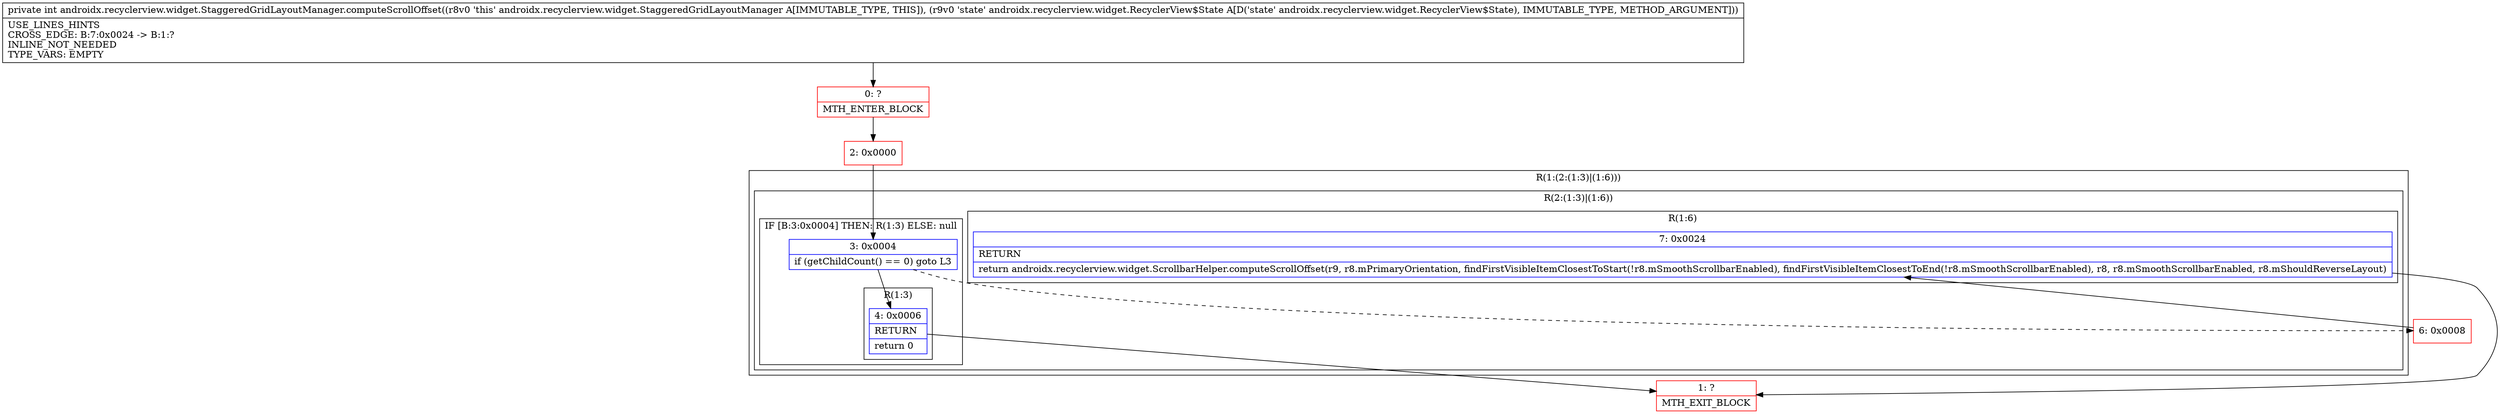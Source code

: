 digraph "CFG forandroidx.recyclerview.widget.StaggeredGridLayoutManager.computeScrollOffset(Landroidx\/recyclerview\/widget\/RecyclerView$State;)I" {
subgraph cluster_Region_1122752689 {
label = "R(1:(2:(1:3)|(1:6)))";
node [shape=record,color=blue];
subgraph cluster_Region_1304515639 {
label = "R(2:(1:3)|(1:6))";
node [shape=record,color=blue];
subgraph cluster_IfRegion_971065575 {
label = "IF [B:3:0x0004] THEN: R(1:3) ELSE: null";
node [shape=record,color=blue];
Node_3 [shape=record,label="{3\:\ 0x0004|if (getChildCount() == 0) goto L3\l}"];
subgraph cluster_Region_2013033512 {
label = "R(1:3)";
node [shape=record,color=blue];
Node_4 [shape=record,label="{4\:\ 0x0006|RETURN\l|return 0\l}"];
}
}
subgraph cluster_Region_1800274998 {
label = "R(1:6)";
node [shape=record,color=blue];
Node_7 [shape=record,label="{7\:\ 0x0024|RETURN\l|return androidx.recyclerview.widget.ScrollbarHelper.computeScrollOffset(r9, r8.mPrimaryOrientation, findFirstVisibleItemClosestToStart(!r8.mSmoothScrollbarEnabled), findFirstVisibleItemClosestToEnd(!r8.mSmoothScrollbarEnabled), r8, r8.mSmoothScrollbarEnabled, r8.mShouldReverseLayout)\l}"];
}
}
}
Node_0 [shape=record,color=red,label="{0\:\ ?|MTH_ENTER_BLOCK\l}"];
Node_2 [shape=record,color=red,label="{2\:\ 0x0000}"];
Node_1 [shape=record,color=red,label="{1\:\ ?|MTH_EXIT_BLOCK\l}"];
Node_6 [shape=record,color=red,label="{6\:\ 0x0008}"];
MethodNode[shape=record,label="{private int androidx.recyclerview.widget.StaggeredGridLayoutManager.computeScrollOffset((r8v0 'this' androidx.recyclerview.widget.StaggeredGridLayoutManager A[IMMUTABLE_TYPE, THIS]), (r9v0 'state' androidx.recyclerview.widget.RecyclerView$State A[D('state' androidx.recyclerview.widget.RecyclerView$State), IMMUTABLE_TYPE, METHOD_ARGUMENT]))  | USE_LINES_HINTS\lCROSS_EDGE: B:7:0x0024 \-\> B:1:?\lINLINE_NOT_NEEDED\lTYPE_VARS: EMPTY\l}"];
MethodNode -> Node_0;Node_3 -> Node_4;
Node_3 -> Node_6[style=dashed];
Node_4 -> Node_1;
Node_7 -> Node_1;
Node_0 -> Node_2;
Node_2 -> Node_3;
Node_6 -> Node_7;
}

